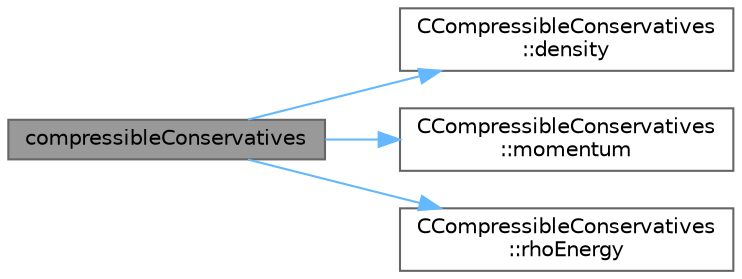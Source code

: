 digraph "compressibleConservatives"
{
 // LATEX_PDF_SIZE
  bgcolor="transparent";
  edge [fontname=Helvetica,fontsize=10,labelfontname=Helvetica,labelfontsize=10];
  node [fontname=Helvetica,fontsize=10,shape=box,height=0.2,width=0.4];
  rankdir="LR";
  Node1 [id="Node000001",label="compressibleConservatives",height=0.2,width=0.4,color="gray40", fillcolor="grey60", style="filled", fontcolor="black",tooltip="Primitive to conservative conversion."];
  Node1 -> Node2 [id="edge1_Node000001_Node000002",color="steelblue1",style="solid",tooltip=" "];
  Node2 [id="Node000002",label="CCompressibleConservatives\l::density",height=0.2,width=0.4,color="grey40", fillcolor="white", style="filled",URL="$structCCompressibleConservatives.html#a34ab17c03853073fb7e98672a94a482d",tooltip=" "];
  Node1 -> Node3 [id="edge2_Node000001_Node000003",color="steelblue1",style="solid",tooltip=" "];
  Node3 [id="Node000003",label="CCompressibleConservatives\l::momentum",height=0.2,width=0.4,color="grey40", fillcolor="white", style="filled",URL="$structCCompressibleConservatives.html#ab2aa8842c97c812081eacd57c750ac43",tooltip=" "];
  Node1 -> Node4 [id="edge3_Node000001_Node000004",color="steelblue1",style="solid",tooltip=" "];
  Node4 [id="Node000004",label="CCompressibleConservatives\l::rhoEnergy",height=0.2,width=0.4,color="grey40", fillcolor="white", style="filled",URL="$structCCompressibleConservatives.html#a3c8328fdff02ca81d69c6a8213748d78",tooltip=" "];
}
